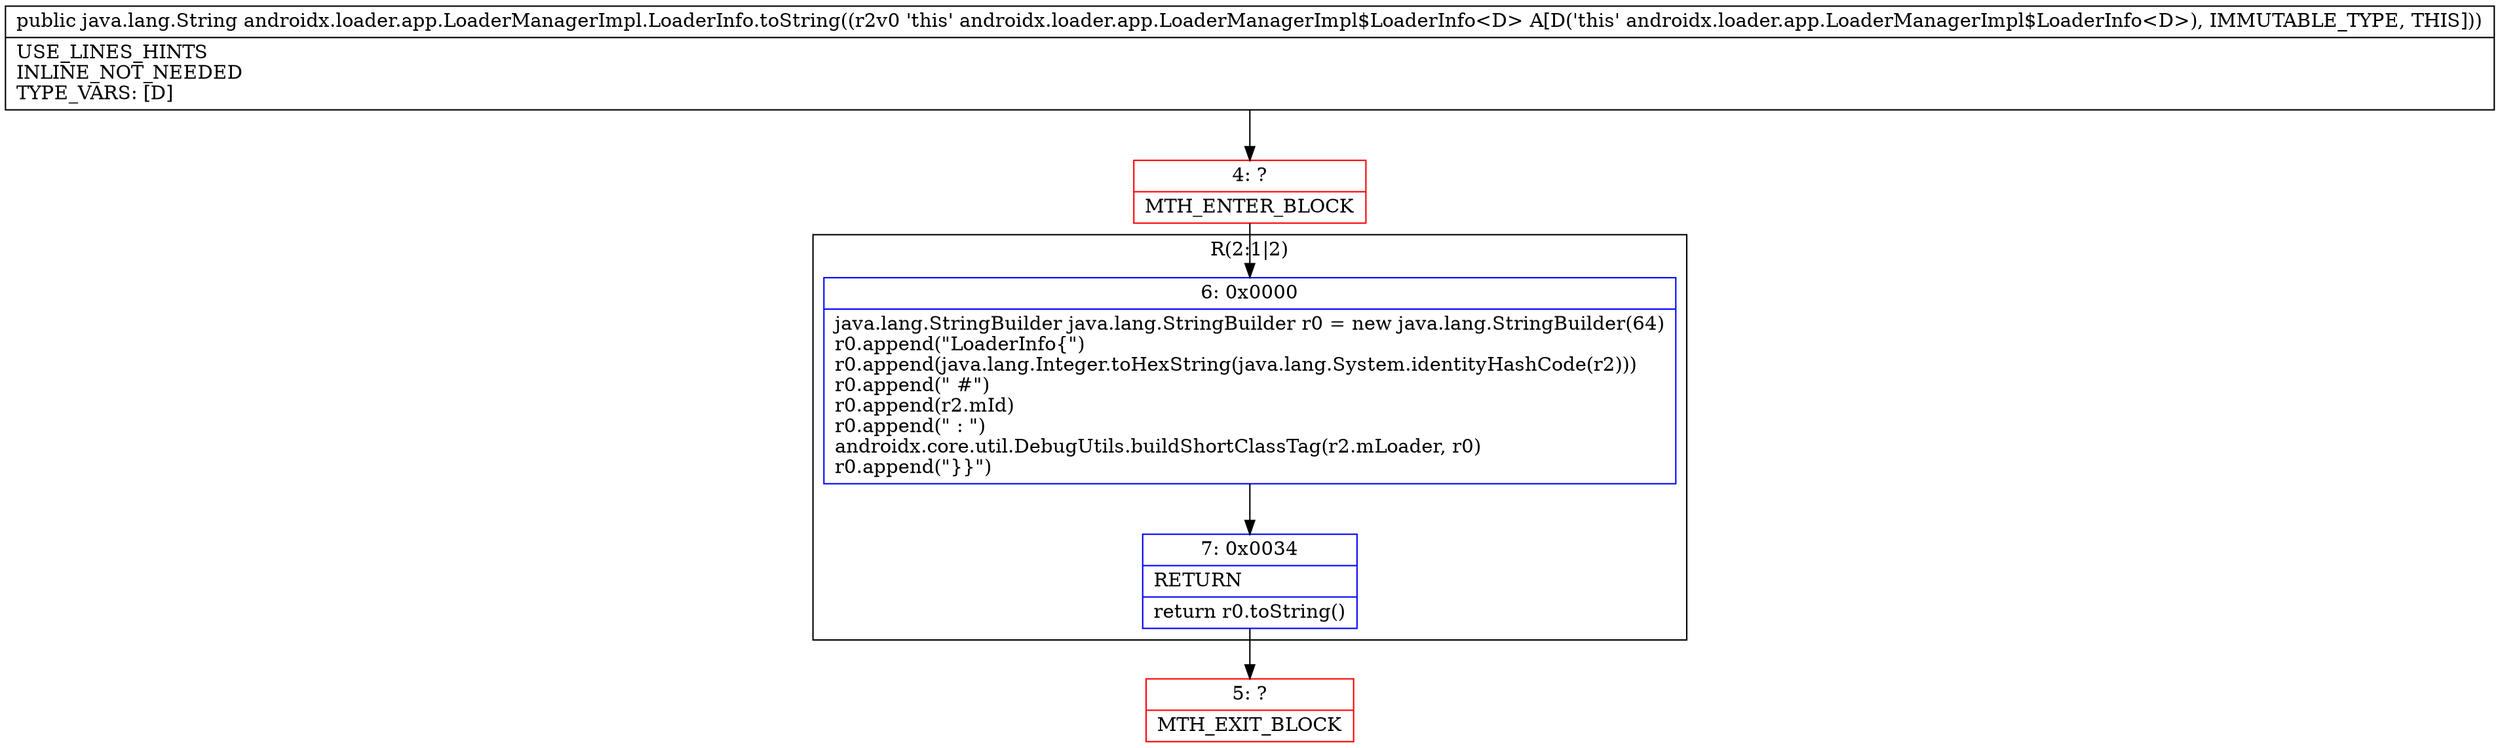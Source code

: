 digraph "CFG forandroidx.loader.app.LoaderManagerImpl.LoaderInfo.toString()Ljava\/lang\/String;" {
subgraph cluster_Region_1054252696 {
label = "R(2:1|2)";
node [shape=record,color=blue];
Node_6 [shape=record,label="{6\:\ 0x0000|java.lang.StringBuilder java.lang.StringBuilder r0 = new java.lang.StringBuilder(64)\lr0.append(\"LoaderInfo\{\")\lr0.append(java.lang.Integer.toHexString(java.lang.System.identityHashCode(r2)))\lr0.append(\" #\")\lr0.append(r2.mId)\lr0.append(\" : \")\landroidx.core.util.DebugUtils.buildShortClassTag(r2.mLoader, r0)\lr0.append(\"\}\}\")\l}"];
Node_7 [shape=record,label="{7\:\ 0x0034|RETURN\l|return r0.toString()\l}"];
}
Node_4 [shape=record,color=red,label="{4\:\ ?|MTH_ENTER_BLOCK\l}"];
Node_5 [shape=record,color=red,label="{5\:\ ?|MTH_EXIT_BLOCK\l}"];
MethodNode[shape=record,label="{public java.lang.String androidx.loader.app.LoaderManagerImpl.LoaderInfo.toString((r2v0 'this' androidx.loader.app.LoaderManagerImpl$LoaderInfo\<D\> A[D('this' androidx.loader.app.LoaderManagerImpl$LoaderInfo\<D\>), IMMUTABLE_TYPE, THIS]))  | USE_LINES_HINTS\lINLINE_NOT_NEEDED\lTYPE_VARS: [D]\l}"];
MethodNode -> Node_4;Node_6 -> Node_7;
Node_7 -> Node_5;
Node_4 -> Node_6;
}

